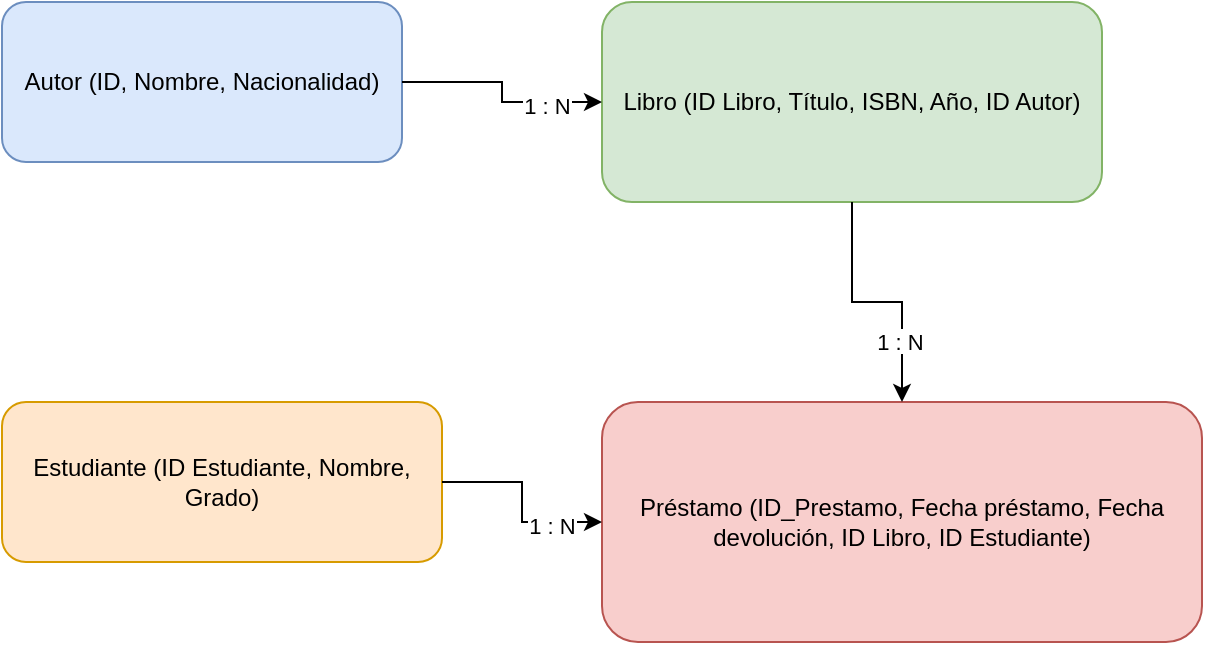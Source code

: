 <mxfile version="28.2.4">
  <diagram id="DiagramaER" name="Fase1 - Biblioteca">
    <mxGraphModel dx="667" dy="368" grid="1" gridSize="10" guides="1" tooltips="1" connect="1" arrows="1" fold="1" page="1" pageScale="1" pageWidth="827" pageHeight="1169" math="0" shadow="0">
      <root>
        <mxCell id="0" />
        <mxCell id="1" parent="0" />
        <mxCell id="2" value="Autor (ID, Nombre, Nacionalidad)" style="shape=rectangle;whiteSpace=wrap;rounded=1;fillColor=#dae8fc;strokeColor=#6c8ebf;" parent="1" vertex="1">
          <mxGeometry x="60" y="60" width="200" height="80" as="geometry" />
        </mxCell>
        <mxCell id="3" value="Libro (ID Libro, Título, ISBN, Año, ID Autor)" style="shape=rectangle;whiteSpace=wrap;rounded=1;fillColor=#d5e8d4;strokeColor=#82b366;" parent="1" vertex="1">
          <mxGeometry x="360" y="60" width="250" height="100" as="geometry" />
        </mxCell>
        <mxCell id="4" value="Estudiante (ID Estudiante, Nombre, Grado)" style="shape=rectangle;whiteSpace=wrap;rounded=1;fillColor=#ffe6cc;strokeColor=#d79b00;" parent="1" vertex="1">
          <mxGeometry x="60" y="260" width="220" height="80" as="geometry" />
        </mxCell>
        <mxCell id="5" value="Préstamo (ID_Prestamo, Fecha préstamo, Fecha devolución, ID Libro, ID Estudiante)" style="shape=rectangle;whiteSpace=wrap;rounded=1;fillColor=#f8cecc;strokeColor=#b85450;" parent="1" vertex="1">
          <mxGeometry x="360" y="260" width="300" height="120" as="geometry" />
        </mxCell>
        <mxCell id="6" style="edgeStyle=orthogonalEdgeStyle;rounded=0;orthogonalLoop=1;jettySize=auto;html=1;" parent="1" source="2" target="3" edge="1">
          <mxGeometry relative="1" as="geometry" />
        </mxCell>
        <mxCell id="7" value="1 : N" style="edgeLabel;resizable=0;align=center;verticalAlign=middle;" parent="6" vertex="1" connectable="0">
          <mxGeometry x="0.5" y="-1" relative="1" as="geometry" />
        </mxCell>
        <mxCell id="8" style="edgeStyle=orthogonalEdgeStyle;rounded=0;orthogonalLoop=1;jettySize=auto;html=1;" parent="1" source="3" target="5" edge="1">
          <mxGeometry relative="1" as="geometry" />
        </mxCell>
        <mxCell id="9" value="1 : N" style="edgeLabel;resizable=0;align=center;verticalAlign=middle;" parent="8" vertex="1" connectable="0">
          <mxGeometry x="0.5" y="-1" relative="1" as="geometry" />
        </mxCell>
        <mxCell id="10" style="edgeStyle=orthogonalEdgeStyle;rounded=0;orthogonalLoop=1;jettySize=auto;html=1;" parent="1" source="4" target="5" edge="1">
          <mxGeometry relative="1" as="geometry" />
        </mxCell>
        <mxCell id="11" value="1 : N" style="edgeLabel;resizable=0;align=center;verticalAlign=middle;" parent="10" vertex="1" connectable="0">
          <mxGeometry x="0.5" y="-1" relative="1" as="geometry" />
        </mxCell>
      </root>
    </mxGraphModel>
  </diagram>
</mxfile>
